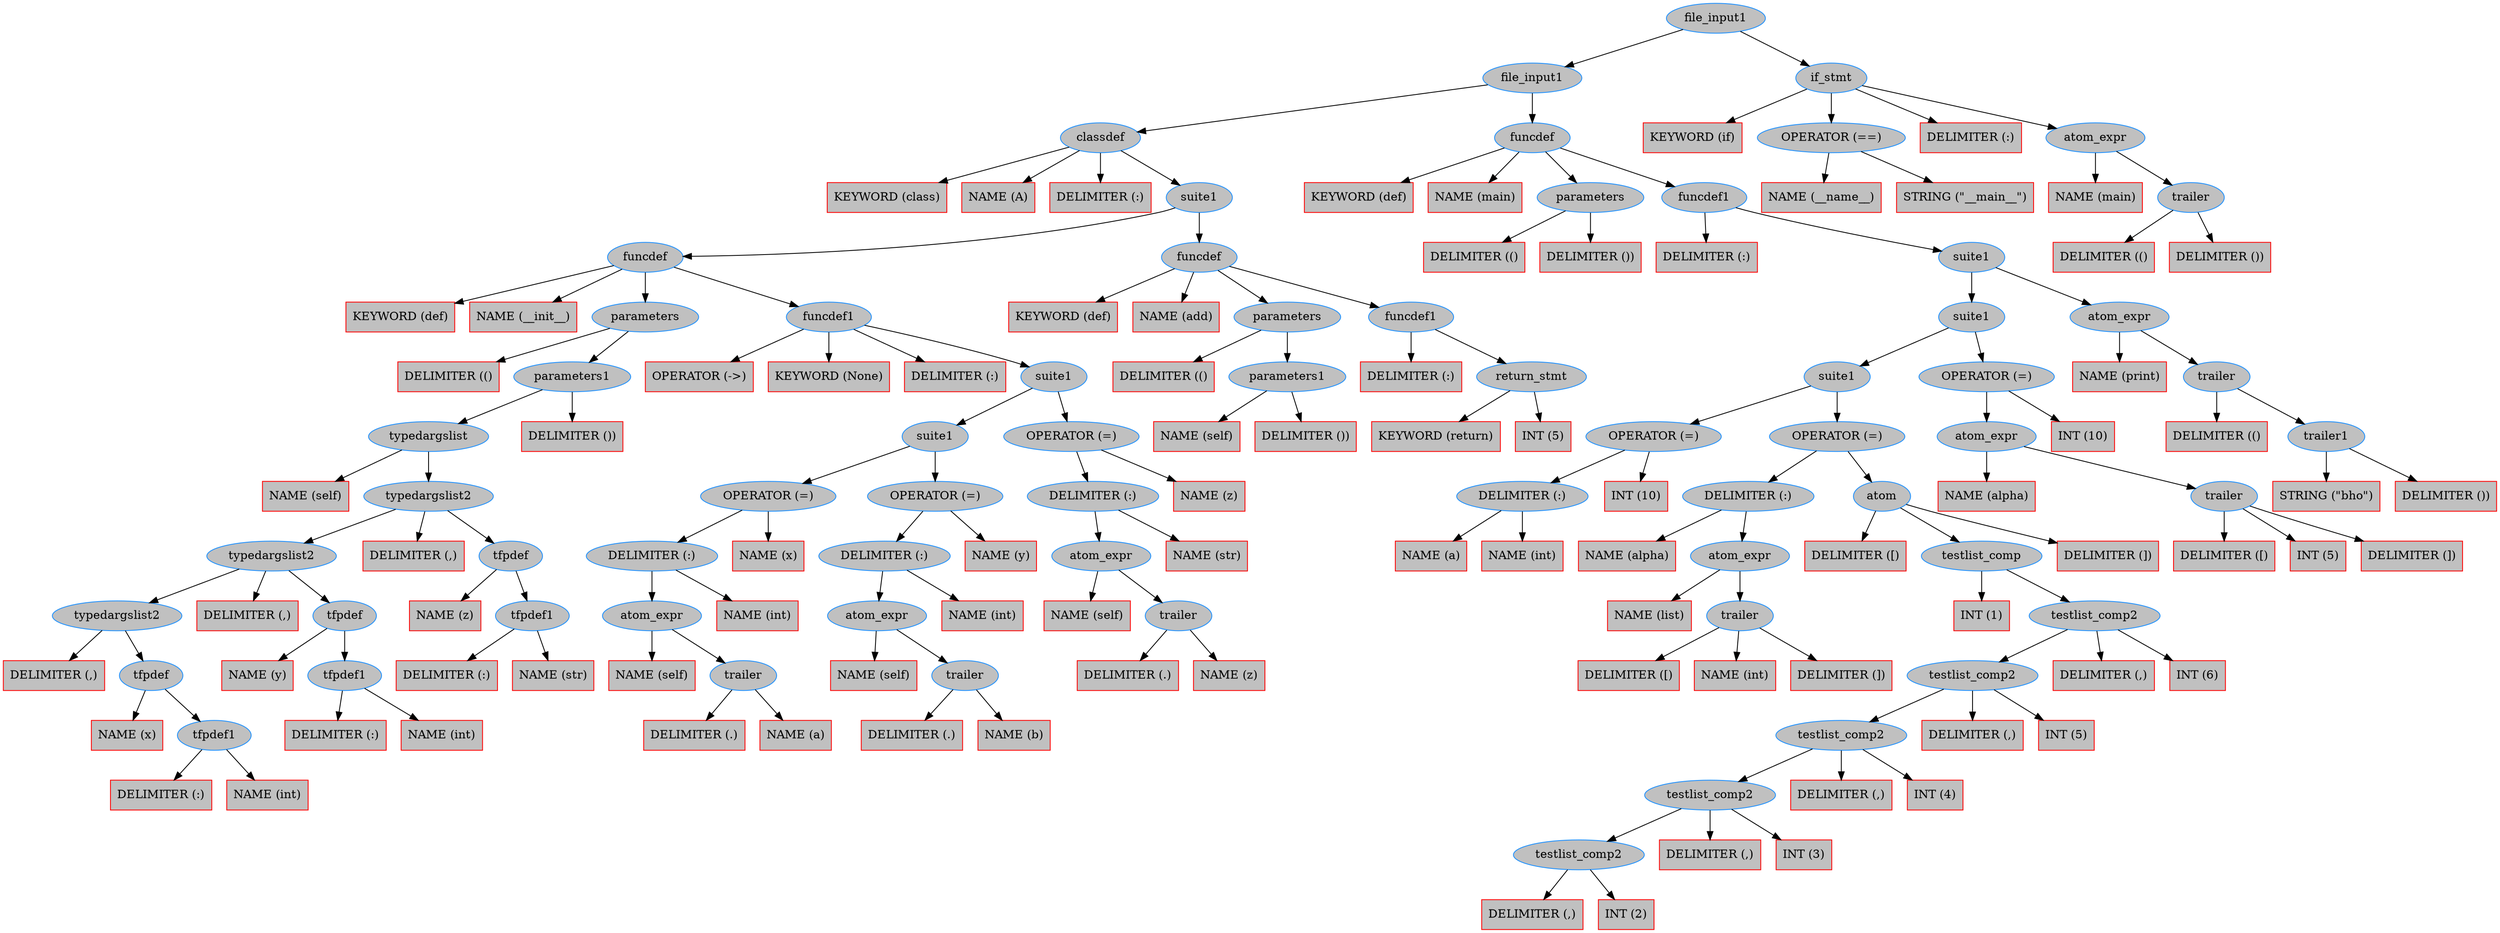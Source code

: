 digraph ParseTree {
"0x5693fb003360"[label="file_input1" shape=ellipse style=filled color="dodgerblue" fillcolor="grey"];

"0x5693fb003360" -> "0x5693fb001790";
"0x5693fb001790"[label="file_input1" shape=ellipse style=filled color="dodgerblue" fillcolor="grey"];

"0x5693fb001790" -> "0x5693faff8430";
"0x5693faff8430"[label="classdef" shape=ellipse style=filled color="dodgerblue" fillcolor="grey"];

"0x5693faff8430" -> "0x5693faff8100";
"0x5693faff8100"[label="KEYWORD (class)" shape=box style=filled color="red" fillcolor="grey"];

"0x5693faff8430" -> "0x5693faff81c0";
"0x5693faff81c0"[label="NAME (A)" shape=box style=filled color="red" fillcolor="grey"];

"0x5693faff8430" -> "0x5693faff8280";
"0x5693faff8280"[label="DELIMITER (:)" shape=box style=filled color="red" fillcolor="grey"];

"0x5693faff8430" -> "0x5693faff7fd0";
"0x5693faff7fd0"[label="suite1" shape=ellipse style=filled color="dodgerblue" fillcolor="grey"];

"0x5693faff7fd0" -> "0x5693faff5fe0";
"0x5693faff5fe0"[label="funcdef" shape=ellipse style=filled color="dodgerblue" fillcolor="grey"];

"0x5693faff5fe0" -> "0x5693faff5e60";
"0x5693faff5e60"[label="KEYWORD (def)" shape=box style=filled color="red" fillcolor="grey"];

"0x5693faff5fe0" -> "0x5693faff5f20";
"0x5693faff5f20"[label="NAME (__init__)" shape=box style=filled color="red" fillcolor="grey"];

"0x5693faff5fe0" -> "0x5693faff06a0";
"0x5693faff06a0"[label="parameters" shape=ellipse style=filled color="dodgerblue" fillcolor="grey"];

"0x5693faff06a0" -> "0x5693faff05e0";
"0x5693faff05e0"[label="DELIMITER (()" shape=box style=filled color="red" fillcolor="grey"];

"0x5693faff06a0" -> "0x5693faff0520";
"0x5693faff0520"[label="parameters1" shape=ellipse style=filled color="dodgerblue" fillcolor="grey"];

"0x5693faff0520" -> "0x5693faff0370";
"0x5693faff0370"[label="typedargslist" shape=ellipse style=filled color="dodgerblue" fillcolor="grey"];

"0x5693faff0370" -> "0x5693fafee0f0";
"0x5693fafee0f0"[label="NAME (self)" shape=box style=filled color="red" fillcolor="grey"];

"0x5693faff0370" -> "0x5693faff0280";
"0x5693faff0280"[label="typedargslist2" shape=ellipse style=filled color="dodgerblue" fillcolor="grey"];

"0x5693faff0280" -> "0x5693fafef7c0";
"0x5693fafef7c0"[label="typedargslist2" shape=ellipse style=filled color="dodgerblue" fillcolor="grey"];

"0x5693fafef7c0" -> "0x5693fafeed10";
"0x5693fafeed10"[label="typedargslist2" shape=ellipse style=filled color="dodgerblue" fillcolor="grey"];

"0x5693fafeed10" -> "0x5693fafeec50";
"0x5693fafeec50"[label="DELIMITER (,)" shape=box style=filled color="red" fillcolor="grey"];

"0x5693fafeed10" -> "0x5693fafeea90";
"0x5693fafeea90"[label="tfpdef" shape=ellipse style=filled color="dodgerblue" fillcolor="grey"];

"0x5693fafeea90" -> "0x5693fafee9d0";
"0x5693fafee9d0"[label="NAME (x)" shape=box style=filled color="red" fillcolor="grey"];

"0x5693fafeea90" -> "0x5693fafee8f0";
"0x5693fafee8f0"[label="tfpdef1" shape=ellipse style=filled color="dodgerblue" fillcolor="grey"];

"0x5693fafee8f0" -> "0x5693fafee830";
"0x5693fafee830"[label="DELIMITER (:)" shape=box style=filled color="red" fillcolor="grey"];

"0x5693fafee8f0" -> "0x5693fafee750";
"0x5693fafee750"[label="NAME (int)" shape=box style=filled color="red" fillcolor="grey"];

"0x5693fafef7c0" -> "0x5693fafef700";
"0x5693fafef700"[label="DELIMITER (,)" shape=box style=filled color="red" fillcolor="grey"];

"0x5693fafef7c0" -> "0x5693fafef540";
"0x5693fafef540"[label="tfpdef" shape=ellipse style=filled color="dodgerblue" fillcolor="grey"];

"0x5693fafef540" -> "0x5693fafef480";
"0x5693fafef480"[label="NAME (y)" shape=box style=filled color="red" fillcolor="grey"];

"0x5693fafef540" -> "0x5693fafef3a0";
"0x5693fafef3a0"[label="tfpdef1" shape=ellipse style=filled color="dodgerblue" fillcolor="grey"];

"0x5693fafef3a0" -> "0x5693fafef2e0";
"0x5693fafef2e0"[label="DELIMITER (:)" shape=box style=filled color="red" fillcolor="grey"];

"0x5693fafef3a0" -> "0x5693fafef200";
"0x5693fafef200"[label="NAME (int)" shape=box style=filled color="red" fillcolor="grey"];

"0x5693faff0280" -> "0x5693faff01c0";
"0x5693faff01c0"[label="DELIMITER (,)" shape=box style=filled color="red" fillcolor="grey"];

"0x5693faff0280" -> "0x5693fafeffd0";
"0x5693fafeffd0"[label="tfpdef" shape=ellipse style=filled color="dodgerblue" fillcolor="grey"];

"0x5693fafeffd0" -> "0x5693fafeff10";
"0x5693fafeff10"[label="NAME (z)" shape=box style=filled color="red" fillcolor="grey"];

"0x5693fafeffd0" -> "0x5693fafefe30";
"0x5693fafefe30"[label="tfpdef1" shape=ellipse style=filled color="dodgerblue" fillcolor="grey"];

"0x5693fafefe30" -> "0x5693fafefd70";
"0x5693fafefd70"[label="DELIMITER (:)" shape=box style=filled color="red" fillcolor="grey"];

"0x5693fafefe30" -> "0x5693fafefc90";
"0x5693fafefc90"[label="NAME (str)" shape=box style=filled color="red" fillcolor="grey"];

"0x5693faff0520" -> "0x5693faff0460";
"0x5693faff0460"[label="DELIMITER ())" shape=box style=filled color="red" fillcolor="grey"];

"0x5693faff5fe0" -> "0x5693faff5d70";
"0x5693faff5d70"[label="funcdef1" shape=ellipse style=filled color="dodgerblue" fillcolor="grey"];

"0x5693faff5d70" -> "0x5693faff5bf0";
"0x5693faff5bf0"[label="OPERATOR (->)" shape=box style=filled color="red" fillcolor="grey"];

"0x5693faff5d70" -> "0x5693faff0b40";
"0x5693faff0b40"[label="KEYWORD (None)" shape=box style=filled color="red" fillcolor="grey"];

"0x5693faff5d70" -> "0x5693faff5cb0";
"0x5693faff5cb0"[label="DELIMITER (:)" shape=box style=filled color="red" fillcolor="grey"];

"0x5693faff5d70" -> "0x5693faff5ac0";
"0x5693faff5ac0"[label="suite1" shape=ellipse style=filled color="dodgerblue" fillcolor="grey"];

"0x5693faff5ac0" -> "0x5693faff3f70";
"0x5693faff3f70"[label="suite1" shape=ellipse style=filled color="dodgerblue" fillcolor="grey"];

"0x5693faff3f70" -> "0x5693faff2720";
"0x5693faff2720"[label="OPERATOR (=)" shape=ellipse style=filled color="dodgerblue" fillcolor="grey"];

"0x5693faff2720" -> "0x5693faff1f60";
"0x5693faff1f60"[label="DELIMITER (:)" shape=ellipse style=filled color="dodgerblue" fillcolor="grey"];

"0x5693faff1f60" -> "0x5693faff1460";
"0x5693faff1460"[label="atom_expr" shape=ellipse style=filled color="dodgerblue" fillcolor="grey"];

"0x5693faff1460" -> "0x5693faff0c60";
"0x5693faff0c60"[label="NAME (self)" shape=box style=filled color="red" fillcolor="grey"];

"0x5693faff1460" -> "0x5693faff0fe0";
"0x5693faff0fe0"[label="trailer" shape=ellipse style=filled color="dodgerblue" fillcolor="grey"];

"0x5693faff0fe0" -> "0x5693faff0d60";
"0x5693faff0d60"[label="DELIMITER (.)" shape=box style=filled color="red" fillcolor="grey"];

"0x5693faff0fe0" -> "0x5693faff0e20";
"0x5693faff0e20"[label="NAME (a)" shape=box style=filled color="red" fillcolor="grey"];

"0x5693faff1f60" -> "0x5693faff1940";
"0x5693faff1940"[label="NAME (int)" shape=box style=filled color="red" fillcolor="grey"];

"0x5693faff2720" -> "0x5693faff1dc0";
"0x5693faff1dc0"[label="NAME (x)" shape=box style=filled color="red" fillcolor="grey"];

"0x5693faff3f70" -> "0x5693faff3e90";
"0x5693faff3e90"[label="OPERATOR (=)" shape=ellipse style=filled color="dodgerblue" fillcolor="grey"];

"0x5693faff3e90" -> "0x5693faff3ae0";
"0x5693faff3ae0"[label="DELIMITER (:)" shape=ellipse style=filled color="dodgerblue" fillcolor="grey"];

"0x5693faff3ae0" -> "0x5693faff2fe0";
"0x5693faff2fe0"[label="atom_expr" shape=ellipse style=filled color="dodgerblue" fillcolor="grey"];

"0x5693faff2fe0" -> "0x5693faff2800";
"0x5693faff2800"[label="NAME (self)" shape=box style=filled color="red" fillcolor="grey"];

"0x5693faff2fe0" -> "0x5693faff2b60";
"0x5693faff2b60"[label="trailer" shape=ellipse style=filled color="dodgerblue" fillcolor="grey"];

"0x5693faff2b60" -> "0x5693faff28e0";
"0x5693faff28e0"[label="DELIMITER (.)" shape=box style=filled color="red" fillcolor="grey"];

"0x5693faff2b60" -> "0x5693faff29a0";
"0x5693faff29a0"[label="NAME (b)" shape=box style=filled color="red" fillcolor="grey"];

"0x5693faff3ae0" -> "0x5693faff34c0";
"0x5693faff34c0"[label="NAME (int)" shape=box style=filled color="red" fillcolor="grey"];

"0x5693faff3e90" -> "0x5693faff3940";
"0x5693faff3940"[label="NAME (y)" shape=box style=filled color="red" fillcolor="grey"];

"0x5693faff5ac0" -> "0x5693faff56e0";
"0x5693faff56e0"[label="OPERATOR (=)" shape=ellipse style=filled color="dodgerblue" fillcolor="grey"];

"0x5693faff56e0" -> "0x5693faff5330";
"0x5693faff5330"[label="DELIMITER (:)" shape=ellipse style=filled color="dodgerblue" fillcolor="grey"];

"0x5693faff5330" -> "0x5693faff4830";
"0x5693faff4830"[label="atom_expr" shape=ellipse style=filled color="dodgerblue" fillcolor="grey"];

"0x5693faff4830" -> "0x5693faff4030";
"0x5693faff4030"[label="NAME (self)" shape=box style=filled color="red" fillcolor="grey"];

"0x5693faff4830" -> "0x5693faff43b0";
"0x5693faff43b0"[label="trailer" shape=ellipse style=filled color="dodgerblue" fillcolor="grey"];

"0x5693faff43b0" -> "0x5693faff4130";
"0x5693faff4130"[label="DELIMITER (.)" shape=box style=filled color="red" fillcolor="grey"];

"0x5693faff43b0" -> "0x5693faff41f0";
"0x5693faff41f0"[label="NAME (z)" shape=box style=filled color="red" fillcolor="grey"];

"0x5693faff5330" -> "0x5693faff4d10";
"0x5693faff4d10"[label="NAME (str)" shape=box style=filled color="red" fillcolor="grey"];

"0x5693faff56e0" -> "0x5693faff5190";
"0x5693faff5190"[label="NAME (z)" shape=box style=filled color="red" fillcolor="grey"];

"0x5693faff7fd0" -> "0x5693faff7bc0";
"0x5693faff7bc0"[label="funcdef" shape=ellipse style=filled color="dodgerblue" fillcolor="grey"];

"0x5693faff7bc0" -> "0x5693faff7a40";
"0x5693faff7a40"[label="KEYWORD (def)" shape=box style=filled color="red" fillcolor="grey"];

"0x5693faff7bc0" -> "0x5693faff7b00";
"0x5693faff7b00"[label="NAME (add)" shape=box style=filled color="red" fillcolor="grey"];

"0x5693faff7bc0" -> "0x5693faff69a0";
"0x5693faff69a0"[label="parameters" shape=ellipse style=filled color="dodgerblue" fillcolor="grey"];

"0x5693faff69a0" -> "0x5693faff68e0";
"0x5693faff68e0"[label="DELIMITER (()" shape=box style=filled color="red" fillcolor="grey"];

"0x5693faff69a0" -> "0x5693faff6820";
"0x5693faff6820"[label="parameters1" shape=ellipse style=filled color="dodgerblue" fillcolor="grey"];

"0x5693faff6820" -> "0x5693faff6680";
"0x5693faff6680"[label="NAME (self)" shape=box style=filled color="red" fillcolor="grey"];

"0x5693faff6820" -> "0x5693faff6760";
"0x5693faff6760"[label="DELIMITER ())" shape=box style=filled color="red" fillcolor="grey"];

"0x5693faff7bc0" -> "0x5693faff7980";
"0x5693faff7980"[label="funcdef1" shape=ellipse style=filled color="dodgerblue" fillcolor="grey"];

"0x5693faff7980" -> "0x5693faff78c0";
"0x5693faff78c0"[label="DELIMITER (:)" shape=box style=filled color="red" fillcolor="grey"];

"0x5693faff7980" -> "0x5693faff77b0";
"0x5693faff77b0"[label="return_stmt" shape=ellipse style=filled color="dodgerblue" fillcolor="grey"];

"0x5693faff77b0" -> "0x5693faff7120";
"0x5693faff7120"[label="KEYWORD (return)" shape=box style=filled color="red" fillcolor="grey"];

"0x5693faff77b0" -> "0x5693faff7040";
"0x5693faff7040"[label="INT (5)" shape=box style=filled color="red" fillcolor="grey"];

"0x5693fb001790" -> "0x5693fb001680";
"0x5693fb001680"[label="funcdef" shape=ellipse style=filled color="dodgerblue" fillcolor="grey"];

"0x5693fb001680" -> "0x5693fb001500";
"0x5693fb001500"[label="KEYWORD (def)" shape=box style=filled color="red" fillcolor="grey"];

"0x5693fb001680" -> "0x5693fb0015c0";
"0x5693fb0015c0"[label="NAME (main)" shape=box style=filled color="red" fillcolor="grey"];

"0x5693fb001680" -> "0x5693faff8870";
"0x5693faff8870"[label="parameters" shape=ellipse style=filled color="dodgerblue" fillcolor="grey"];

"0x5693faff8870" -> "0x5693faff87b0";
"0x5693faff87b0"[label="DELIMITER (()" shape=box style=filled color="red" fillcolor="grey"];

"0x5693faff8870" -> "0x5693faff86f0";
"0x5693faff86f0"[label="DELIMITER ())" shape=box style=filled color="red" fillcolor="grey"];

"0x5693fb001680" -> "0x5693fb001440";
"0x5693fb001440"[label="funcdef1" shape=ellipse style=filled color="dodgerblue" fillcolor="grey"];

"0x5693fb001440" -> "0x5693fb001380";
"0x5693fb001380"[label="DELIMITER (:)" shape=box style=filled color="red" fillcolor="grey"];

"0x5693fb001440" -> "0x5693fb001250";
"0x5693fb001250"[label="suite1" shape=ellipse style=filled color="dodgerblue" fillcolor="grey"];

"0x5693fb001250" -> "0x5693fafffc70";
"0x5693fafffc70"[label="suite1" shape=ellipse style=filled color="dodgerblue" fillcolor="grey"];

"0x5693fafffc70" -> "0x5693faffe2e0";
"0x5693faffe2e0"[label="suite1" shape=ellipse style=filled color="dodgerblue" fillcolor="grey"];

"0x5693faffe2e0" -> "0x5693faff9d20";
"0x5693faff9d20"[label="OPERATOR (=)" shape=ellipse style=filled color="dodgerblue" fillcolor="grey"];

"0x5693faff9d20" -> "0x5693faff9950";
"0x5693faff9950"[label="DELIMITER (:)" shape=ellipse style=filled color="dodgerblue" fillcolor="grey"];

"0x5693faff9950" -> "0x5693faff8e50";
"0x5693faff8e50"[label="NAME (a)" shape=box style=filled color="red" fillcolor="grey"];

"0x5693faff9950" -> "0x5693faff9300";
"0x5693faff9300"[label="NAME (int)" shape=box style=filled color="red" fillcolor="grey"];

"0x5693faff9d20" -> "0x5693faff97b0";
"0x5693faff97b0"[label="INT (10)" shape=box style=filled color="red" fillcolor="grey"];

"0x5693faffe2e0" -> "0x5693faffe220";
"0x5693faffe220"[label="OPERATOR (=)" shape=ellipse style=filled color="dodgerblue" fillcolor="grey"];

"0x5693faffe220" -> "0x5693faffdd70";
"0x5693faffdd70"[label="DELIMITER (:)" shape=ellipse style=filled color="dodgerblue" fillcolor="grey"];

"0x5693faffdd70" -> "0x5693faffa280";
"0x5693faffa280"[label="NAME (alpha)" shape=box style=filled color="red" fillcolor="grey"];

"0x5693faffdd70" -> "0x5693faffb140";
"0x5693faffb140"[label="atom_expr" shape=ellipse style=filled color="dodgerblue" fillcolor="grey"];

"0x5693faffb140" -> "0x5693faffa3e0";
"0x5693faffa3e0"[label="NAME (list)" shape=box style=filled color="red" fillcolor="grey"];

"0x5693faffb140" -> "0x5693faffadc0";
"0x5693faffadc0"[label="trailer" shape=ellipse style=filled color="dodgerblue" fillcolor="grey"];

"0x5693faffadc0" -> "0x5693faffab50";
"0x5693faffab50"[label="DELIMITER ([)" shape=box style=filled color="red" fillcolor="grey"];

"0x5693faffadc0" -> "0x5693faffaa70";
"0x5693faffaa70"[label="NAME (int)" shape=box style=filled color="red" fillcolor="grey"];

"0x5693faffadc0" -> "0x5693faffac10";
"0x5693faffac10"[label="DELIMITER (])" shape=box style=filled color="red" fillcolor="grey"];

"0x5693faffe220" -> "0x5693faffdbd0";
"0x5693faffdbd0"[label="atom" shape=ellipse style=filled color="dodgerblue" fillcolor="grey"];

"0x5693faffdbd0" -> "0x5693faffd6c0";
"0x5693faffd6c0"[label="DELIMITER ([)" shape=box style=filled color="red" fillcolor="grey"];

"0x5693faffdbd0" -> "0x5693faffd5d0";
"0x5693faffd5d0"[label="testlist_comp" shape=ellipse style=filled color="dodgerblue" fillcolor="grey"];

"0x5693faffd5d0" -> "0x5693faffb5e0";
"0x5693faffb5e0"[label="INT (1)" shape=box style=filled color="red" fillcolor="grey"];

"0x5693faffd5d0" -> "0x5693faffd4c0";
"0x5693faffd4c0"[label="testlist_comp2" shape=ellipse style=filled color="dodgerblue" fillcolor="grey"];

"0x5693faffd4c0" -> "0x5693faffce90";
"0x5693faffce90"[label="testlist_comp2" shape=ellipse style=filled color="dodgerblue" fillcolor="grey"];

"0x5693faffce90" -> "0x5693faffc860";
"0x5693faffc860"[label="testlist_comp2" shape=ellipse style=filled color="dodgerblue" fillcolor="grey"];

"0x5693faffc860" -> "0x5693faffc230";
"0x5693faffc230"[label="testlist_comp2" shape=ellipse style=filled color="dodgerblue" fillcolor="grey"];

"0x5693faffc230" -> "0x5693faffbc00";
"0x5693faffbc00"[label="testlist_comp2" shape=ellipse style=filled color="dodgerblue" fillcolor="grey"];

"0x5693faffbc00" -> "0x5693faffbb40";
"0x5693faffbb40"[label="DELIMITER (,)" shape=box style=filled color="red" fillcolor="grey"];

"0x5693faffbc00" -> "0x5693faffba60";
"0x5693faffba60"[label="INT (2)" shape=box style=filled color="red" fillcolor="grey"];

"0x5693faffc230" -> "0x5693faffc170";
"0x5693faffc170"[label="DELIMITER (,)" shape=box style=filled color="red" fillcolor="grey"];

"0x5693faffc230" -> "0x5693faffc090";
"0x5693faffc090"[label="INT (3)" shape=box style=filled color="red" fillcolor="grey"];

"0x5693faffc860" -> "0x5693faffc7a0";
"0x5693faffc7a0"[label="DELIMITER (,)" shape=box style=filled color="red" fillcolor="grey"];

"0x5693faffc860" -> "0x5693faffc6c0";
"0x5693faffc6c0"[label="INT (4)" shape=box style=filled color="red" fillcolor="grey"];

"0x5693faffce90" -> "0x5693faffcdd0";
"0x5693faffcdd0"[label="DELIMITER (,)" shape=box style=filled color="red" fillcolor="grey"];

"0x5693faffce90" -> "0x5693faffccf0";
"0x5693faffccf0"[label="INT (5)" shape=box style=filled color="red" fillcolor="grey"];

"0x5693faffd4c0" -> "0x5693faffd400";
"0x5693faffd400"[label="DELIMITER (,)" shape=box style=filled color="red" fillcolor="grey"];

"0x5693faffd4c0" -> "0x5693faffd320";
"0x5693faffd320"[label="INT (6)" shape=box style=filled color="red" fillcolor="grey"];

"0x5693faffdbd0" -> "0x5693faffd780";
"0x5693faffd780"[label="DELIMITER (])" shape=box style=filled color="red" fillcolor="grey"];

"0x5693fafffc70" -> "0x5693fafffb40";
"0x5693fafffb40"[label="OPERATOR (=)" shape=ellipse style=filled color="dodgerblue" fillcolor="grey"];

"0x5693fafffb40" -> "0x5693fafff1e0";
"0x5693fafff1e0"[label="atom_expr" shape=ellipse style=filled color="dodgerblue" fillcolor="grey"];

"0x5693fafff1e0" -> "0x5693faffe3a0";
"0x5693faffe3a0"[label="NAME (alpha)" shape=box style=filled color="red" fillcolor="grey"];

"0x5693fafff1e0" -> "0x5693faffed80";
"0x5693faffed80"[label="trailer" shape=ellipse style=filled color="dodgerblue" fillcolor="grey"];

"0x5693faffed80" -> "0x5693faffeb10";
"0x5693faffeb10"[label="DELIMITER ([)" shape=box style=filled color="red" fillcolor="grey"];

"0x5693faffed80" -> "0x5693faffea00";
"0x5693faffea00"[label="INT (5)" shape=box style=filled color="red" fillcolor="grey"];

"0x5693faffed80" -> "0x5693faffebd0";
"0x5693faffebd0"[label="DELIMITER (])" shape=box style=filled color="red" fillcolor="grey"];

"0x5693fafffb40" -> "0x5693fafff7d0";
"0x5693fafff7d0"[label="INT (10)" shape=box style=filled color="red" fillcolor="grey"];

"0x5693fb001250" -> "0x5693fb000e40";
"0x5693fb000e40"[label="atom_expr" shape=ellipse style=filled color="dodgerblue" fillcolor="grey"];

"0x5693fb000e40" -> "0x5693fafffd30";
"0x5693fafffd30"[label="NAME (print)" shape=box style=filled color="red" fillcolor="grey"];

"0x5693fb000e40" -> "0x5693fb0006e0";
"0x5693fb0006e0"[label="trailer" shape=ellipse style=filled color="dodgerblue" fillcolor="grey"];

"0x5693fb0006e0" -> "0x5693fb000540";
"0x5693fb000540"[label="DELIMITER (()" shape=box style=filled color="red" fillcolor="grey"];

"0x5693fb0006e0" -> "0x5693fb000480";
"0x5693fb000480"[label="trailer1" shape=ellipse style=filled color="dodgerblue" fillcolor="grey"];

"0x5693fb000480" -> "0x5693fb0002b0";
"0x5693fb0002b0"[label="STRING (\"bho\")" shape=box style=filled color="red" fillcolor="grey"];

"0x5693fb000480" -> "0x5693fb0003c0";
"0x5693fb0003c0"[label="DELIMITER ())" shape=box style=filled color="red" fillcolor="grey"];

"0x5693fb003360" -> "0x5693fb0030d0";
"0x5693fb0030d0"[label="if_stmt" shape=ellipse style=filled color="dodgerblue" fillcolor="grey"];

"0x5693fb0030d0" -> "0x5693fb002f50";
"0x5693fb002f50"[label="KEYWORD (if)" shape=box style=filled color="red" fillcolor="grey"];

"0x5693fb0030d0" -> "0x5693fb001ef0";
"0x5693fb001ef0"[label="OPERATOR (==)" shape=ellipse style=filled color="dodgerblue" fillcolor="grey"];

"0x5693fb001ef0" -> "0x5693fb001950";
"0x5693fb001950"[label="NAME (__name__)" shape=box style=filled color="red" fillcolor="grey"];

"0x5693fb001ef0" -> "0x5693fb001c30";
"0x5693fb001c30"[label="STRING (\"__main__\")" shape=box style=filled color="red" fillcolor="grey"];

"0x5693fb0030d0" -> "0x5693fb003010";
"0x5693fb003010"[label="DELIMITER (:)" shape=box style=filled color="red" fillcolor="grey"];

"0x5693fb0030d0" -> "0x5693fb002e40";
"0x5693fb002e40"[label="atom_expr" shape=ellipse style=filled color="dodgerblue" fillcolor="grey"];

"0x5693fb002e40" -> "0x5693fb002010";
"0x5693fb002010"[label="NAME (main)" shape=box style=filled color="red" fillcolor="grey"];

"0x5693fb002e40" -> "0x5693fb002390";
"0x5693fb002390"[label="trailer" shape=ellipse style=filled color="dodgerblue" fillcolor="grey"];

"0x5693fb002390" -> "0x5693fb0021d0";
"0x5693fb0021d0"[label="DELIMITER (()" shape=box style=filled color="red" fillcolor="grey"];

"0x5693fb002390" -> "0x5693fb002110";
"0x5693fb002110"[label="DELIMITER ())" shape=box style=filled color="red" fillcolor="grey"];

}
